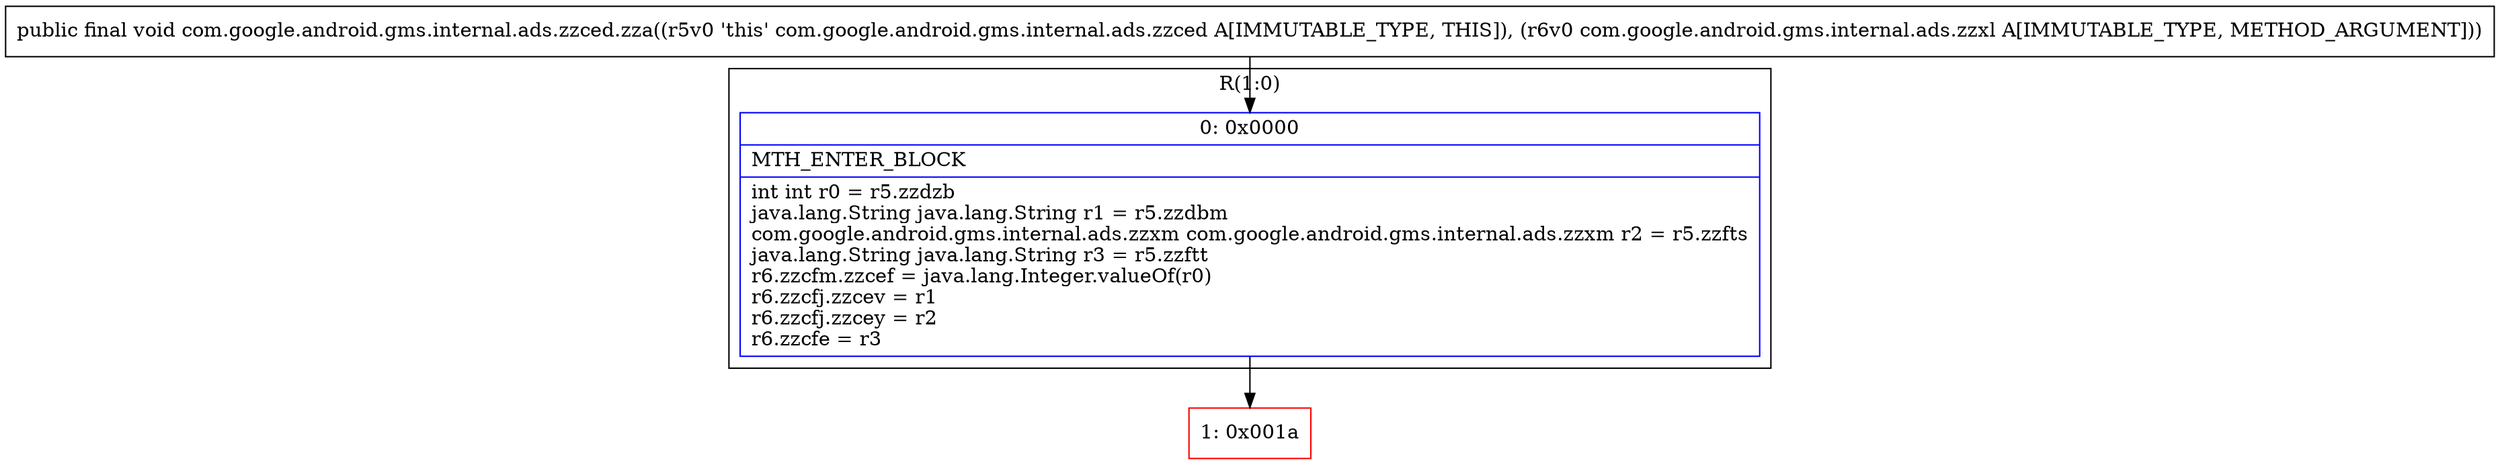digraph "CFG forcom.google.android.gms.internal.ads.zzced.zza(Lcom\/google\/android\/gms\/internal\/ads\/zzxl;)V" {
subgraph cluster_Region_238243866 {
label = "R(1:0)";
node [shape=record,color=blue];
Node_0 [shape=record,label="{0\:\ 0x0000|MTH_ENTER_BLOCK\l|int int r0 = r5.zzdzb\ljava.lang.String java.lang.String r1 = r5.zzdbm\lcom.google.android.gms.internal.ads.zzxm com.google.android.gms.internal.ads.zzxm r2 = r5.zzfts\ljava.lang.String java.lang.String r3 = r5.zzftt\lr6.zzcfm.zzcef = java.lang.Integer.valueOf(r0)\lr6.zzcfj.zzcev = r1\lr6.zzcfj.zzcey = r2\lr6.zzcfe = r3\l}"];
}
Node_1 [shape=record,color=red,label="{1\:\ 0x001a}"];
MethodNode[shape=record,label="{public final void com.google.android.gms.internal.ads.zzced.zza((r5v0 'this' com.google.android.gms.internal.ads.zzced A[IMMUTABLE_TYPE, THIS]), (r6v0 com.google.android.gms.internal.ads.zzxl A[IMMUTABLE_TYPE, METHOD_ARGUMENT])) }"];
MethodNode -> Node_0;
Node_0 -> Node_1;
}

